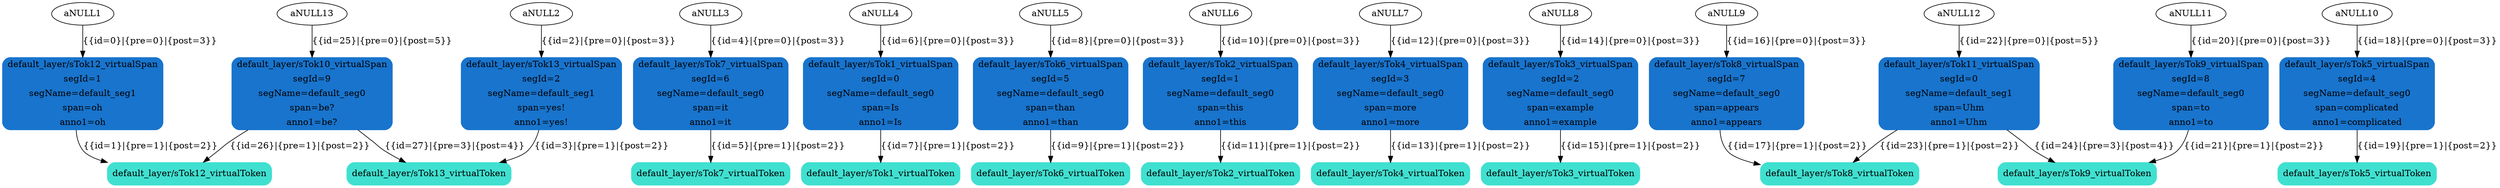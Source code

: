 digraph G {
ordering=out;
//outputMode=edgesfirst;
//rankdir=LR;
//constraint=false;
// Virtual STextualRelations
{
<a0> -> <a1>[label="{{id=1}|{pre=1}|{post=2}}"];
<aNULL1> -> <a0>[label="{{id=0}|{pre=0}|{post=3}}"];
<a2> -> <a3>[label="{{id=3}|{pre=1}|{post=2}}"];
<aNULL2> -> <a2>[label="{{id=2}|{pre=0}|{post=3}}"];
<a4> -> <a5>[label="{{id=5}|{pre=1}|{post=2}}"];
<aNULL3> -> <a4>[label="{{id=4}|{pre=0}|{post=3}}"];
<a6> -> <a7>[label="{{id=7}|{pre=1}|{post=2}}"];
<aNULL4> -> <a6>[label="{{id=6}|{pre=0}|{post=3}}"];
<a8> -> <a9>[label="{{id=9}|{pre=1}|{post=2}}"];
<aNULL5> -> <a8>[label="{{id=8}|{pre=0}|{post=3}}"];
<a10> -> <a11>[label="{{id=11}|{pre=1}|{post=2}}"];
<aNULL6> -> <a10>[label="{{id=10}|{pre=0}|{post=3}}"];
<a12> -> <a13>[label="{{id=13}|{pre=1}|{post=2}}"];
<aNULL7> -> <a12>[label="{{id=12}|{pre=0}|{post=3}}"];
<a14> -> <a15>[label="{{id=15}|{pre=1}|{post=2}}"];
<aNULL8> -> <a14>[label="{{id=14}|{pre=0}|{post=3}}"];
<a16> -> <a17>[label="{{id=17}|{pre=1}|{post=2}}"];
<aNULL9> -> <a16>[label="{{id=16}|{pre=0}|{post=3}}"];
<a18> -> <a19>[label="{{id=19}|{pre=1}|{post=2}}"];
<aNULL10> -> <a18>[label="{{id=18}|{pre=0}|{post=3}}"];
<a20> -> <a21>[label="{{id=21}|{pre=1}|{post=2}}"];
<aNULL11> -> <a20>[label="{{id=20}|{pre=0}|{post=3}}"];
<a22> -> <a17>[label="{{id=23}|{pre=1}|{post=2}}"];
<a22> -> <a21>[label="{{id=24}|{pre=3}|{post=4}}"];
<aNULL12> -> <a22>[label="{{id=22}|{pre=0}|{post=5}}"];
<a23> -> <a1>[label="{{id=26}|{pre=1}|{post=2}}"];
<a23> -> <a3>[label="{{id=27}|{pre=3}|{post=4}}"];
<aNULL13> -> <a23>[label="{{id=25}|{pre=0}|{post=5}}"];

}

{
rank=min;
<aNULL1>;
<aNULL2>;
<aNULL3>;
<aNULL4>;
<aNULL5>;
<aNULL6>;
<aNULL7>;
<aNULL8>;
<aNULL9>;
<aNULL10>;
<aNULL11>;
<aNULL12>;
<aNULL13>;
}
{
rank=same;
<a0>[shape=Mrecord,color=dodgerblue3,style=filled,label="{{default_layer/sTok12_virtualSpan}|{segId=1}|{segName=default_seg1}|{span=oh}|{anno1=oh}}"];
<a2>[shape=Mrecord,color=dodgerblue3,style=filled,label="{{default_layer/sTok13_virtualSpan}|{segId=2}|{segName=default_seg1}|{span=yes!}|{anno1=yes!}}"];
<a4>[shape=Mrecord,color=dodgerblue3,style=filled,label="{{default_layer/sTok7_virtualSpan}|{segId=6}|{segName=default_seg0}|{span=it}|{anno1=it}}"];
<a6>[shape=Mrecord,color=dodgerblue3,style=filled,label="{{default_layer/sTok1_virtualSpan}|{segId=0}|{segName=default_seg0}|{span=Is}|{anno1=Is}}"];
<a8>[shape=Mrecord,color=dodgerblue3,style=filled,label="{{default_layer/sTok6_virtualSpan}|{segId=5}|{segName=default_seg0}|{span=than}|{anno1=than}}"];
<a10>[shape=Mrecord,color=dodgerblue3,style=filled,label="{{default_layer/sTok2_virtualSpan}|{segId=1}|{segName=default_seg0}|{span=this}|{anno1=this}}"];
<a12>[shape=Mrecord,color=dodgerblue3,style=filled,label="{{default_layer/sTok4_virtualSpan}|{segId=3}|{segName=default_seg0}|{span=more}|{anno1=more}}"];
<a14>[shape=Mrecord,color=dodgerblue3,style=filled,label="{{default_layer/sTok3_virtualSpan}|{segId=2}|{segName=default_seg0}|{span=example}|{anno1=example}}"];
<a16>[shape=Mrecord,color=dodgerblue3,style=filled,label="{{default_layer/sTok8_virtualSpan}|{segId=7}|{segName=default_seg0}|{span=appears}|{anno1=appears}}"];
<a18>[shape=Mrecord,color=dodgerblue3,style=filled,label="{{default_layer/sTok5_virtualSpan}|{segId=4}|{segName=default_seg0}|{span=complicated}|{anno1=complicated}}"];
<a20>[shape=Mrecord,color=dodgerblue3,style=filled,label="{{default_layer/sTok9_virtualSpan}|{segId=8}|{segName=default_seg0}|{span=to}|{anno1=to}}"];
<a22>[shape=Mrecord,color=dodgerblue3,style=filled,label="{{default_layer/sTok11_virtualSpan}|{segId=0}|{segName=default_seg1}|{span=Uhm}|{anno1=Uhm}}"];
<a23>[shape=Mrecord,color=dodgerblue3,style=filled,label="{{default_layer/sTok10_virtualSpan}|{segId=9}|{segName=default_seg0}|{span=be?}|{anno1=be?}}"];
}
{
rank=max;
<a1>[shape=Mrecord,color=turquoise,style=filled,label="default_layer/sTok12_virtualToken"];
<a3>[shape=Mrecord,color=turquoise,style=filled,label="default_layer/sTok13_virtualToken"];
<a5>[shape=Mrecord,color=turquoise,style=filled,label="default_layer/sTok7_virtualToken"];
<a7>[shape=Mrecord,color=turquoise,style=filled,label="default_layer/sTok1_virtualToken"];
<a9>[shape=Mrecord,color=turquoise,style=filled,label="default_layer/sTok6_virtualToken"];
<a11>[shape=Mrecord,color=turquoise,style=filled,label="default_layer/sTok2_virtualToken"];
<a13>[shape=Mrecord,color=turquoise,style=filled,label="default_layer/sTok4_virtualToken"];
<a15>[shape=Mrecord,color=turquoise,style=filled,label="default_layer/sTok3_virtualToken"];
<a17>[shape=Mrecord,color=turquoise,style=filled,label="default_layer/sTok8_virtualToken"];
<a19>[shape=Mrecord,color=turquoise,style=filled,label="default_layer/sTok5_virtualToken"];
<a21>[shape=Mrecord,color=turquoise,style=filled,label="default_layer/sTok9_virtualToken"];
}

}
